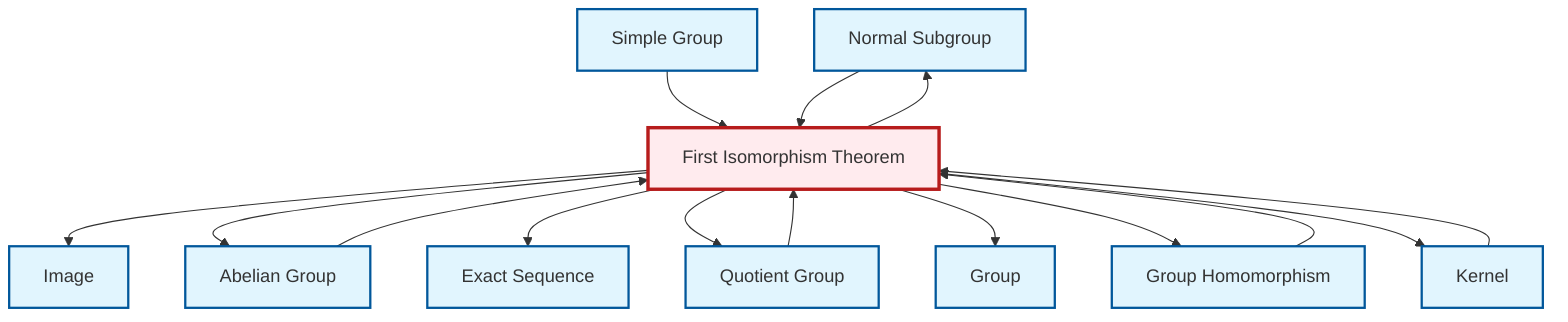 graph TD
    classDef definition fill:#e1f5fe,stroke:#01579b,stroke-width:2px
    classDef theorem fill:#f3e5f5,stroke:#4a148c,stroke-width:2px
    classDef axiom fill:#fff3e0,stroke:#e65100,stroke-width:2px
    classDef example fill:#e8f5e9,stroke:#1b5e20,stroke-width:2px
    classDef current fill:#ffebee,stroke:#b71c1c,stroke-width:3px
    def-normal-subgroup["Normal Subgroup"]:::definition
    def-simple-group["Simple Group"]:::definition
    def-group["Group"]:::definition
    def-kernel["Kernel"]:::definition
    def-image["Image"]:::definition
    def-homomorphism["Group Homomorphism"]:::definition
    def-abelian-group["Abelian Group"]:::definition
    def-exact-sequence["Exact Sequence"]:::definition
    thm-first-isomorphism["First Isomorphism Theorem"]:::theorem
    def-quotient-group["Quotient Group"]:::definition
    def-homomorphism --> thm-first-isomorphism
    thm-first-isomorphism --> def-image
    def-abelian-group --> thm-first-isomorphism
    def-simple-group --> thm-first-isomorphism
    thm-first-isomorphism --> def-normal-subgroup
    thm-first-isomorphism --> def-abelian-group
    thm-first-isomorphism --> def-exact-sequence
    def-kernel --> thm-first-isomorphism
    thm-first-isomorphism --> def-quotient-group
    def-quotient-group --> thm-first-isomorphism
    thm-first-isomorphism --> def-group
    def-normal-subgroup --> thm-first-isomorphism
    thm-first-isomorphism --> def-homomorphism
    thm-first-isomorphism --> def-kernel
    class thm-first-isomorphism current